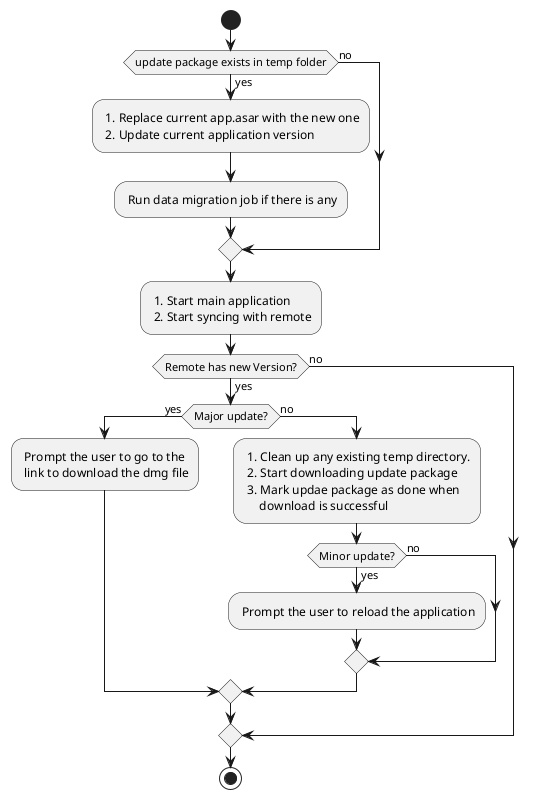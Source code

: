@startuml AutoUpdate

start
if (update package exists in temp folder) then (yes)
    : 1. Replace current app.asar with the new one
     2. Update current application version;
    : Run data migration job if there is any;
else (no)
endif
    : 1. Start main application
     2. Start syncing with remote;
if (Remote has new Version?) then (yes)
    if (Major update?) then (yes)
        : Prompt the user to go to the 
         link to download the dmg file;
    else (no)
        : 1. Clean up any existing temp directory.
         2. Start downloading update package
         3. Mark updae package as done when 
             download is successful;
        if (Minor update?) then (yes)
            : Prompt the user to reload the application;
        else (no)
        endif
    endif
else (no)
endif
stop

@enduml